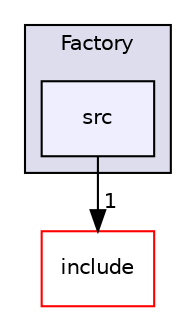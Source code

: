 digraph "/home/travis/build/AliceO2Group/AliceO2/Detectors/MUON/MCH/Mapping/Factory/src" {
  bgcolor=transparent;
  compound=true
  node [ fontsize="10", fontname="Helvetica"];
  edge [ labelfontsize="10", labelfontname="Helvetica"];
  subgraph clusterdir_945c1f0b907bbd851b75c7aa84c0a6b7 {
    graph [ bgcolor="#ddddee", pencolor="black", label="Factory" fontname="Helvetica", fontsize="10", URL="dir_945c1f0b907bbd851b75c7aa84c0a6b7.html"]
  dir_1d50f609e27368ebad949429e83b0c25 [shape=box, label="src", style="filled", fillcolor="#eeeeff", pencolor="black", URL="dir_1d50f609e27368ebad949429e83b0c25.html"];
  }
  dir_9d7fe0caae3bfd58c7a5b21c3794919b [shape=box label="include" color="red" URL="dir_9d7fe0caae3bfd58c7a5b21c3794919b.html"];
  dir_1d50f609e27368ebad949429e83b0c25->dir_9d7fe0caae3bfd58c7a5b21c3794919b [headlabel="1", labeldistance=1.5 headhref="dir_000504_000502.html"];
}
